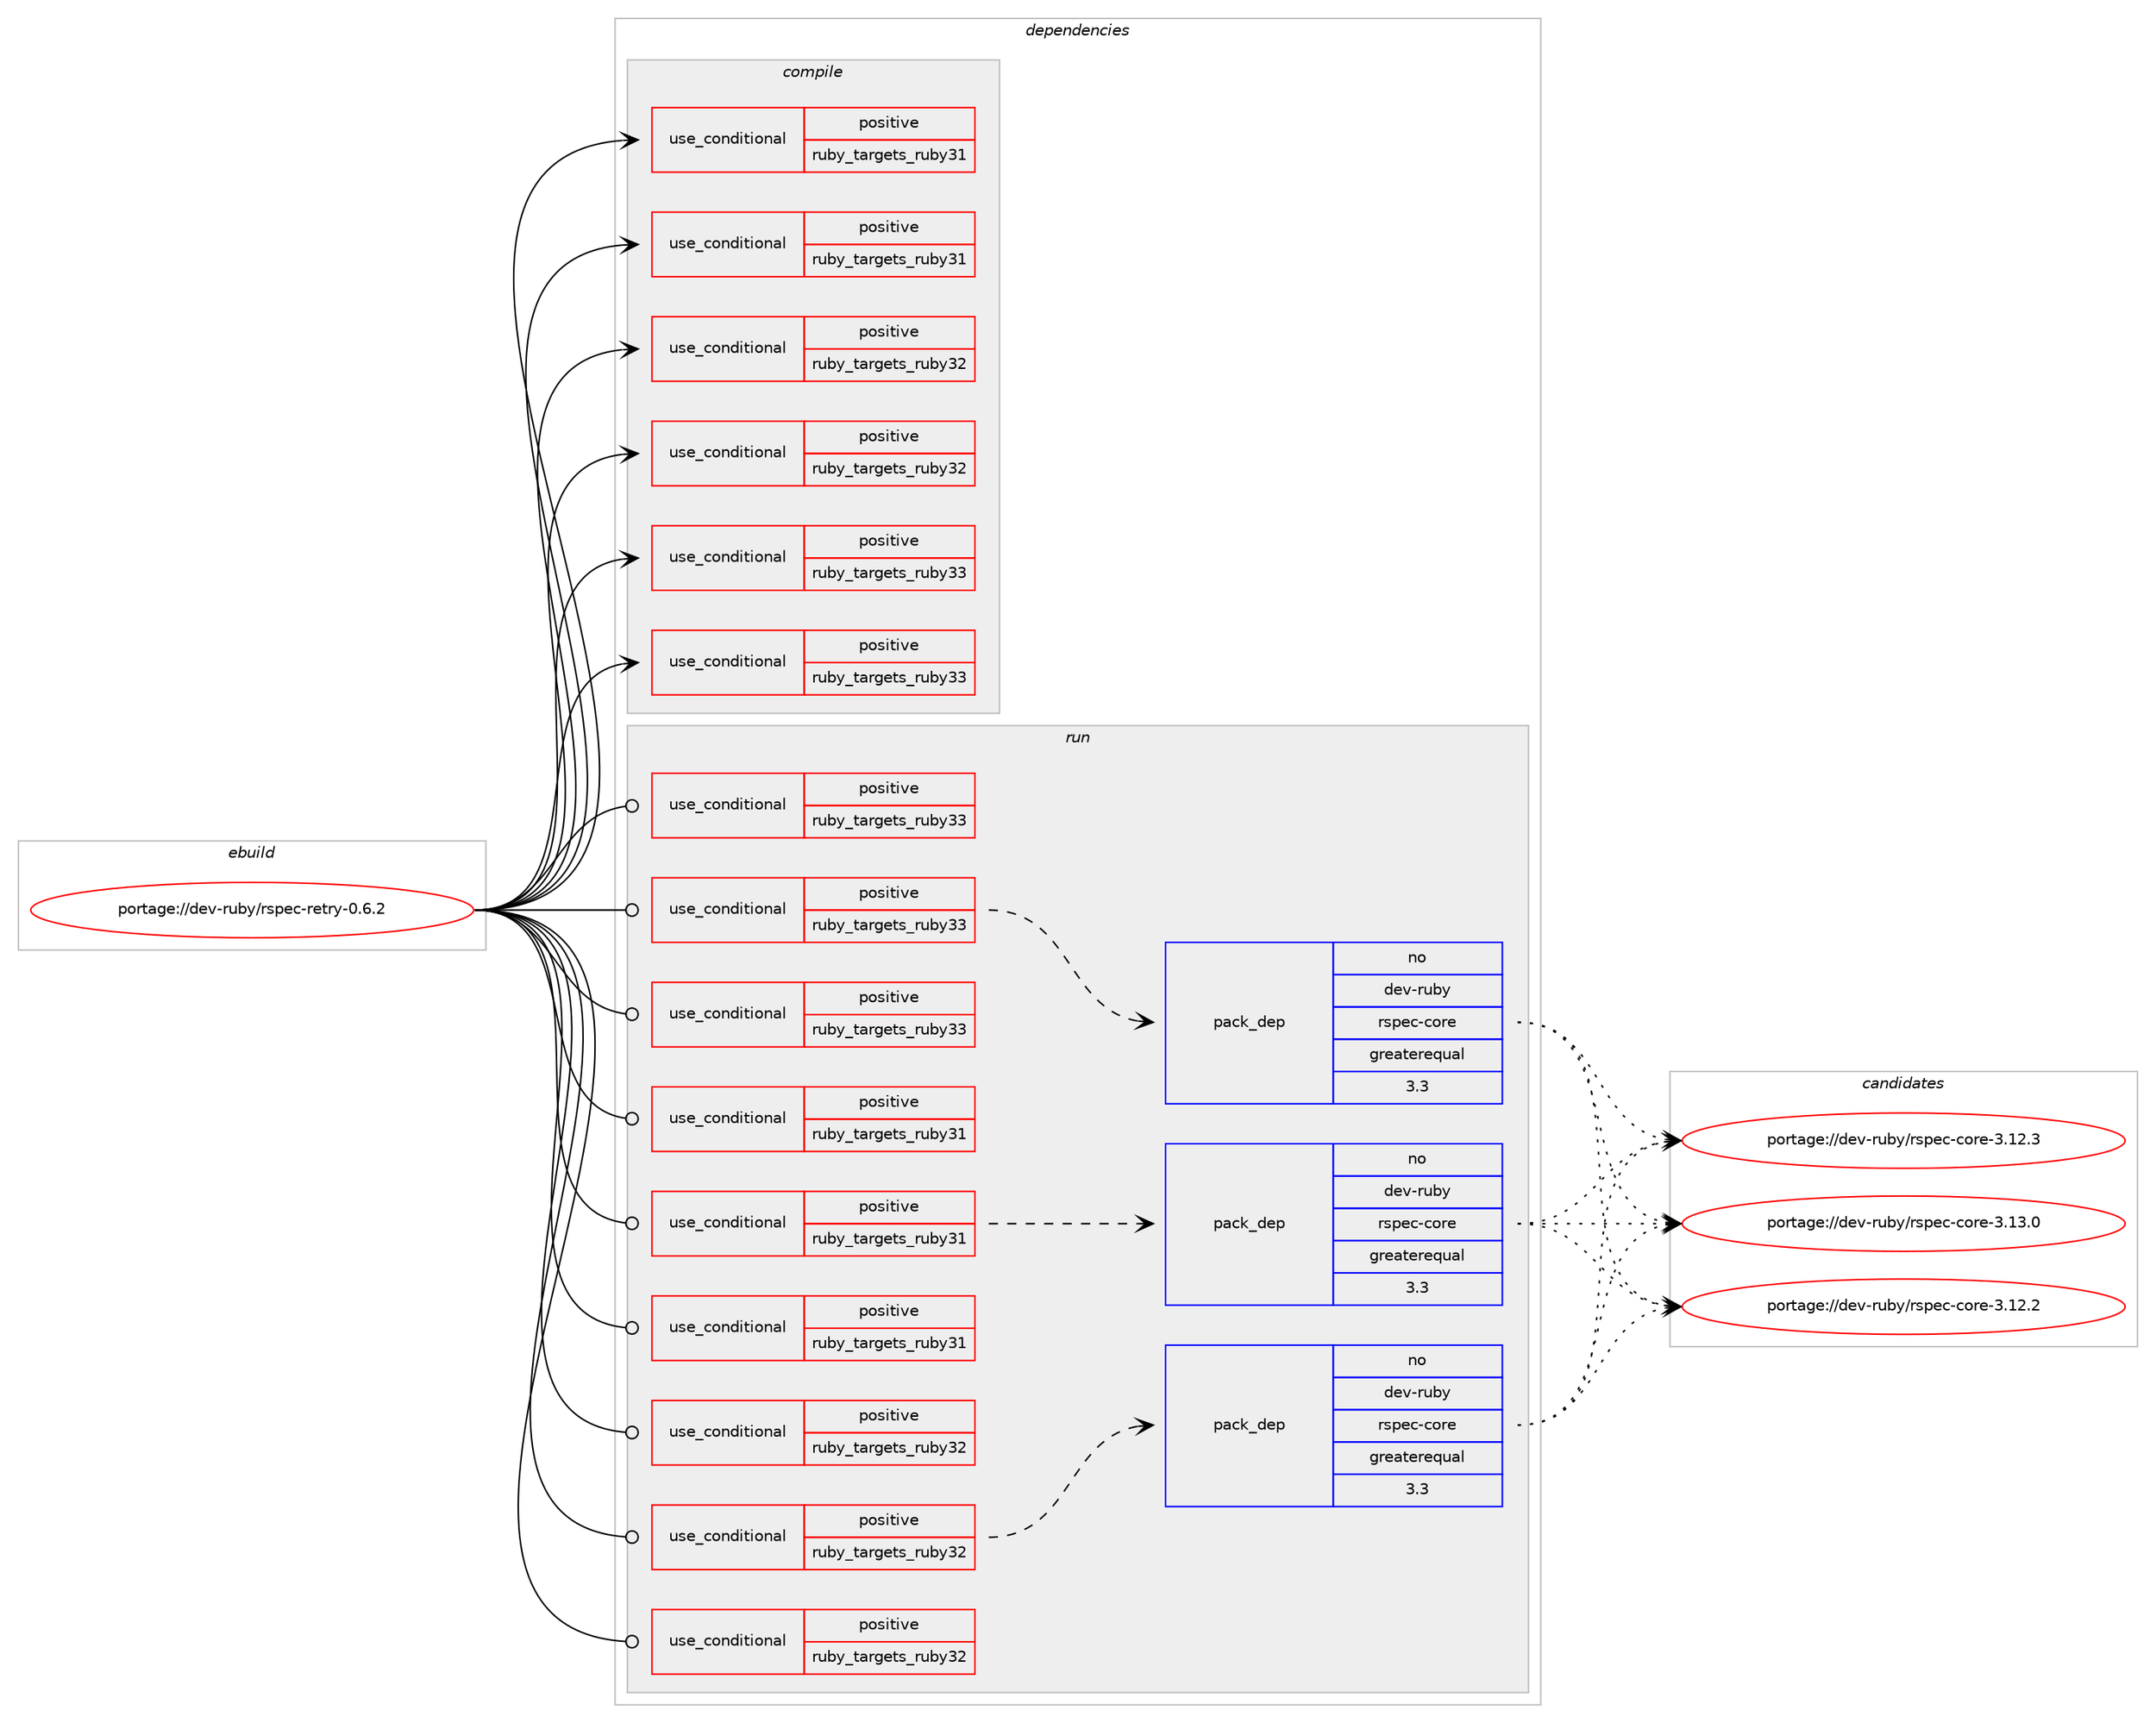 digraph prolog {

# *************
# Graph options
# *************

newrank=true;
concentrate=true;
compound=true;
graph [rankdir=LR,fontname=Helvetica,fontsize=10,ranksep=1.5];#, ranksep=2.5, nodesep=0.2];
edge  [arrowhead=vee];
node  [fontname=Helvetica,fontsize=10];

# **********
# The ebuild
# **********

subgraph cluster_leftcol {
color=gray;
rank=same;
label=<<i>ebuild</i>>;
id [label="portage://dev-ruby/rspec-retry-0.6.2", color=red, width=4, href="../dev-ruby/rspec-retry-0.6.2.svg"];
}

# ****************
# The dependencies
# ****************

subgraph cluster_midcol {
color=gray;
label=<<i>dependencies</i>>;
subgraph cluster_compile {
fillcolor="#eeeeee";
style=filled;
label=<<i>compile</i>>;
subgraph cond53787 {
dependency102523 [label=<<TABLE BORDER="0" CELLBORDER="1" CELLSPACING="0" CELLPADDING="4"><TR><TD ROWSPAN="3" CELLPADDING="10">use_conditional</TD></TR><TR><TD>positive</TD></TR><TR><TD>ruby_targets_ruby31</TD></TR></TABLE>>, shape=none, color=red];
# *** BEGIN UNKNOWN DEPENDENCY TYPE (TODO) ***
# dependency102523 -> package_dependency(portage://dev-ruby/rspec-retry-0.6.2,install,no,dev-lang,ruby,none,[,,],[slot(3.1)],[])
# *** END UNKNOWN DEPENDENCY TYPE (TODO) ***

}
id:e -> dependency102523:w [weight=20,style="solid",arrowhead="vee"];
subgraph cond53788 {
dependency102524 [label=<<TABLE BORDER="0" CELLBORDER="1" CELLSPACING="0" CELLPADDING="4"><TR><TD ROWSPAN="3" CELLPADDING="10">use_conditional</TD></TR><TR><TD>positive</TD></TR><TR><TD>ruby_targets_ruby31</TD></TR></TABLE>>, shape=none, color=red];
# *** BEGIN UNKNOWN DEPENDENCY TYPE (TODO) ***
# dependency102524 -> package_dependency(portage://dev-ruby/rspec-retry-0.6.2,install,no,virtual,rubygems,none,[,,],[],[use(enable(ruby_targets_ruby31),negative)])
# *** END UNKNOWN DEPENDENCY TYPE (TODO) ***

}
id:e -> dependency102524:w [weight=20,style="solid",arrowhead="vee"];
subgraph cond53789 {
dependency102525 [label=<<TABLE BORDER="0" CELLBORDER="1" CELLSPACING="0" CELLPADDING="4"><TR><TD ROWSPAN="3" CELLPADDING="10">use_conditional</TD></TR><TR><TD>positive</TD></TR><TR><TD>ruby_targets_ruby32</TD></TR></TABLE>>, shape=none, color=red];
# *** BEGIN UNKNOWN DEPENDENCY TYPE (TODO) ***
# dependency102525 -> package_dependency(portage://dev-ruby/rspec-retry-0.6.2,install,no,dev-lang,ruby,none,[,,],[slot(3.2)],[])
# *** END UNKNOWN DEPENDENCY TYPE (TODO) ***

}
id:e -> dependency102525:w [weight=20,style="solid",arrowhead="vee"];
subgraph cond53790 {
dependency102526 [label=<<TABLE BORDER="0" CELLBORDER="1" CELLSPACING="0" CELLPADDING="4"><TR><TD ROWSPAN="3" CELLPADDING="10">use_conditional</TD></TR><TR><TD>positive</TD></TR><TR><TD>ruby_targets_ruby32</TD></TR></TABLE>>, shape=none, color=red];
# *** BEGIN UNKNOWN DEPENDENCY TYPE (TODO) ***
# dependency102526 -> package_dependency(portage://dev-ruby/rspec-retry-0.6.2,install,no,virtual,rubygems,none,[,,],[],[use(enable(ruby_targets_ruby32),negative)])
# *** END UNKNOWN DEPENDENCY TYPE (TODO) ***

}
id:e -> dependency102526:w [weight=20,style="solid",arrowhead="vee"];
subgraph cond53791 {
dependency102527 [label=<<TABLE BORDER="0" CELLBORDER="1" CELLSPACING="0" CELLPADDING="4"><TR><TD ROWSPAN="3" CELLPADDING="10">use_conditional</TD></TR><TR><TD>positive</TD></TR><TR><TD>ruby_targets_ruby33</TD></TR></TABLE>>, shape=none, color=red];
# *** BEGIN UNKNOWN DEPENDENCY TYPE (TODO) ***
# dependency102527 -> package_dependency(portage://dev-ruby/rspec-retry-0.6.2,install,no,dev-lang,ruby,none,[,,],[slot(3.3)],[])
# *** END UNKNOWN DEPENDENCY TYPE (TODO) ***

}
id:e -> dependency102527:w [weight=20,style="solid",arrowhead="vee"];
subgraph cond53792 {
dependency102528 [label=<<TABLE BORDER="0" CELLBORDER="1" CELLSPACING="0" CELLPADDING="4"><TR><TD ROWSPAN="3" CELLPADDING="10">use_conditional</TD></TR><TR><TD>positive</TD></TR><TR><TD>ruby_targets_ruby33</TD></TR></TABLE>>, shape=none, color=red];
# *** BEGIN UNKNOWN DEPENDENCY TYPE (TODO) ***
# dependency102528 -> package_dependency(portage://dev-ruby/rspec-retry-0.6.2,install,no,virtual,rubygems,none,[,,],[],[use(enable(ruby_targets_ruby33),negative)])
# *** END UNKNOWN DEPENDENCY TYPE (TODO) ***

}
id:e -> dependency102528:w [weight=20,style="solid",arrowhead="vee"];
}
subgraph cluster_compileandrun {
fillcolor="#eeeeee";
style=filled;
label=<<i>compile and run</i>>;
}
subgraph cluster_run {
fillcolor="#eeeeee";
style=filled;
label=<<i>run</i>>;
subgraph cond53793 {
dependency102529 [label=<<TABLE BORDER="0" CELLBORDER="1" CELLSPACING="0" CELLPADDING="4"><TR><TD ROWSPAN="3" CELLPADDING="10">use_conditional</TD></TR><TR><TD>positive</TD></TR><TR><TD>ruby_targets_ruby31</TD></TR></TABLE>>, shape=none, color=red];
# *** BEGIN UNKNOWN DEPENDENCY TYPE (TODO) ***
# dependency102529 -> package_dependency(portage://dev-ruby/rspec-retry-0.6.2,run,no,dev-lang,ruby,none,[,,],[slot(3.1)],[])
# *** END UNKNOWN DEPENDENCY TYPE (TODO) ***

}
id:e -> dependency102529:w [weight=20,style="solid",arrowhead="odot"];
subgraph cond53794 {
dependency102530 [label=<<TABLE BORDER="0" CELLBORDER="1" CELLSPACING="0" CELLPADDING="4"><TR><TD ROWSPAN="3" CELLPADDING="10">use_conditional</TD></TR><TR><TD>positive</TD></TR><TR><TD>ruby_targets_ruby31</TD></TR></TABLE>>, shape=none, color=red];
subgraph pack47369 {
dependency102531 [label=<<TABLE BORDER="0" CELLBORDER="1" CELLSPACING="0" CELLPADDING="4" WIDTH="220"><TR><TD ROWSPAN="6" CELLPADDING="30">pack_dep</TD></TR><TR><TD WIDTH="110">no</TD></TR><TR><TD>dev-ruby</TD></TR><TR><TD>rspec-core</TD></TR><TR><TD>greaterequal</TD></TR><TR><TD>3.3</TD></TR></TABLE>>, shape=none, color=blue];
}
dependency102530:e -> dependency102531:w [weight=20,style="dashed",arrowhead="vee"];
}
id:e -> dependency102530:w [weight=20,style="solid",arrowhead="odot"];
subgraph cond53795 {
dependency102532 [label=<<TABLE BORDER="0" CELLBORDER="1" CELLSPACING="0" CELLPADDING="4"><TR><TD ROWSPAN="3" CELLPADDING="10">use_conditional</TD></TR><TR><TD>positive</TD></TR><TR><TD>ruby_targets_ruby31</TD></TR></TABLE>>, shape=none, color=red];
# *** BEGIN UNKNOWN DEPENDENCY TYPE (TODO) ***
# dependency102532 -> package_dependency(portage://dev-ruby/rspec-retry-0.6.2,run,no,virtual,rubygems,none,[,,],[],[use(enable(ruby_targets_ruby31),negative)])
# *** END UNKNOWN DEPENDENCY TYPE (TODO) ***

}
id:e -> dependency102532:w [weight=20,style="solid",arrowhead="odot"];
subgraph cond53796 {
dependency102533 [label=<<TABLE BORDER="0" CELLBORDER="1" CELLSPACING="0" CELLPADDING="4"><TR><TD ROWSPAN="3" CELLPADDING="10">use_conditional</TD></TR><TR><TD>positive</TD></TR><TR><TD>ruby_targets_ruby32</TD></TR></TABLE>>, shape=none, color=red];
# *** BEGIN UNKNOWN DEPENDENCY TYPE (TODO) ***
# dependency102533 -> package_dependency(portage://dev-ruby/rspec-retry-0.6.2,run,no,dev-lang,ruby,none,[,,],[slot(3.2)],[])
# *** END UNKNOWN DEPENDENCY TYPE (TODO) ***

}
id:e -> dependency102533:w [weight=20,style="solid",arrowhead="odot"];
subgraph cond53797 {
dependency102534 [label=<<TABLE BORDER="0" CELLBORDER="1" CELLSPACING="0" CELLPADDING="4"><TR><TD ROWSPAN="3" CELLPADDING="10">use_conditional</TD></TR><TR><TD>positive</TD></TR><TR><TD>ruby_targets_ruby32</TD></TR></TABLE>>, shape=none, color=red];
subgraph pack47370 {
dependency102535 [label=<<TABLE BORDER="0" CELLBORDER="1" CELLSPACING="0" CELLPADDING="4" WIDTH="220"><TR><TD ROWSPAN="6" CELLPADDING="30">pack_dep</TD></TR><TR><TD WIDTH="110">no</TD></TR><TR><TD>dev-ruby</TD></TR><TR><TD>rspec-core</TD></TR><TR><TD>greaterequal</TD></TR><TR><TD>3.3</TD></TR></TABLE>>, shape=none, color=blue];
}
dependency102534:e -> dependency102535:w [weight=20,style="dashed",arrowhead="vee"];
}
id:e -> dependency102534:w [weight=20,style="solid",arrowhead="odot"];
subgraph cond53798 {
dependency102536 [label=<<TABLE BORDER="0" CELLBORDER="1" CELLSPACING="0" CELLPADDING="4"><TR><TD ROWSPAN="3" CELLPADDING="10">use_conditional</TD></TR><TR><TD>positive</TD></TR><TR><TD>ruby_targets_ruby32</TD></TR></TABLE>>, shape=none, color=red];
# *** BEGIN UNKNOWN DEPENDENCY TYPE (TODO) ***
# dependency102536 -> package_dependency(portage://dev-ruby/rspec-retry-0.6.2,run,no,virtual,rubygems,none,[,,],[],[use(enable(ruby_targets_ruby32),negative)])
# *** END UNKNOWN DEPENDENCY TYPE (TODO) ***

}
id:e -> dependency102536:w [weight=20,style="solid",arrowhead="odot"];
subgraph cond53799 {
dependency102537 [label=<<TABLE BORDER="0" CELLBORDER="1" CELLSPACING="0" CELLPADDING="4"><TR><TD ROWSPAN="3" CELLPADDING="10">use_conditional</TD></TR><TR><TD>positive</TD></TR><TR><TD>ruby_targets_ruby33</TD></TR></TABLE>>, shape=none, color=red];
# *** BEGIN UNKNOWN DEPENDENCY TYPE (TODO) ***
# dependency102537 -> package_dependency(portage://dev-ruby/rspec-retry-0.6.2,run,no,dev-lang,ruby,none,[,,],[slot(3.3)],[])
# *** END UNKNOWN DEPENDENCY TYPE (TODO) ***

}
id:e -> dependency102537:w [weight=20,style="solid",arrowhead="odot"];
subgraph cond53800 {
dependency102538 [label=<<TABLE BORDER="0" CELLBORDER="1" CELLSPACING="0" CELLPADDING="4"><TR><TD ROWSPAN="3" CELLPADDING="10">use_conditional</TD></TR><TR><TD>positive</TD></TR><TR><TD>ruby_targets_ruby33</TD></TR></TABLE>>, shape=none, color=red];
subgraph pack47371 {
dependency102539 [label=<<TABLE BORDER="0" CELLBORDER="1" CELLSPACING="0" CELLPADDING="4" WIDTH="220"><TR><TD ROWSPAN="6" CELLPADDING="30">pack_dep</TD></TR><TR><TD WIDTH="110">no</TD></TR><TR><TD>dev-ruby</TD></TR><TR><TD>rspec-core</TD></TR><TR><TD>greaterequal</TD></TR><TR><TD>3.3</TD></TR></TABLE>>, shape=none, color=blue];
}
dependency102538:e -> dependency102539:w [weight=20,style="dashed",arrowhead="vee"];
}
id:e -> dependency102538:w [weight=20,style="solid",arrowhead="odot"];
subgraph cond53801 {
dependency102540 [label=<<TABLE BORDER="0" CELLBORDER="1" CELLSPACING="0" CELLPADDING="4"><TR><TD ROWSPAN="3" CELLPADDING="10">use_conditional</TD></TR><TR><TD>positive</TD></TR><TR><TD>ruby_targets_ruby33</TD></TR></TABLE>>, shape=none, color=red];
# *** BEGIN UNKNOWN DEPENDENCY TYPE (TODO) ***
# dependency102540 -> package_dependency(portage://dev-ruby/rspec-retry-0.6.2,run,no,virtual,rubygems,none,[,,],[],[use(enable(ruby_targets_ruby33),negative)])
# *** END UNKNOWN DEPENDENCY TYPE (TODO) ***

}
id:e -> dependency102540:w [weight=20,style="solid",arrowhead="odot"];
}
}

# **************
# The candidates
# **************

subgraph cluster_choices {
rank=same;
color=gray;
label=<<i>candidates</i>>;

subgraph choice47369 {
color=black;
nodesep=1;
choice10010111845114117981214711411511210199459911111410145514649504650 [label="portage://dev-ruby/rspec-core-3.12.2", color=red, width=4,href="../dev-ruby/rspec-core-3.12.2.svg"];
choice10010111845114117981214711411511210199459911111410145514649504651 [label="portage://dev-ruby/rspec-core-3.12.3", color=red, width=4,href="../dev-ruby/rspec-core-3.12.3.svg"];
choice10010111845114117981214711411511210199459911111410145514649514648 [label="portage://dev-ruby/rspec-core-3.13.0", color=red, width=4,href="../dev-ruby/rspec-core-3.13.0.svg"];
dependency102531:e -> choice10010111845114117981214711411511210199459911111410145514649504650:w [style=dotted,weight="100"];
dependency102531:e -> choice10010111845114117981214711411511210199459911111410145514649504651:w [style=dotted,weight="100"];
dependency102531:e -> choice10010111845114117981214711411511210199459911111410145514649514648:w [style=dotted,weight="100"];
}
subgraph choice47370 {
color=black;
nodesep=1;
choice10010111845114117981214711411511210199459911111410145514649504650 [label="portage://dev-ruby/rspec-core-3.12.2", color=red, width=4,href="../dev-ruby/rspec-core-3.12.2.svg"];
choice10010111845114117981214711411511210199459911111410145514649504651 [label="portage://dev-ruby/rspec-core-3.12.3", color=red, width=4,href="../dev-ruby/rspec-core-3.12.3.svg"];
choice10010111845114117981214711411511210199459911111410145514649514648 [label="portage://dev-ruby/rspec-core-3.13.0", color=red, width=4,href="../dev-ruby/rspec-core-3.13.0.svg"];
dependency102535:e -> choice10010111845114117981214711411511210199459911111410145514649504650:w [style=dotted,weight="100"];
dependency102535:e -> choice10010111845114117981214711411511210199459911111410145514649504651:w [style=dotted,weight="100"];
dependency102535:e -> choice10010111845114117981214711411511210199459911111410145514649514648:w [style=dotted,weight="100"];
}
subgraph choice47371 {
color=black;
nodesep=1;
choice10010111845114117981214711411511210199459911111410145514649504650 [label="portage://dev-ruby/rspec-core-3.12.2", color=red, width=4,href="../dev-ruby/rspec-core-3.12.2.svg"];
choice10010111845114117981214711411511210199459911111410145514649504651 [label="portage://dev-ruby/rspec-core-3.12.3", color=red, width=4,href="../dev-ruby/rspec-core-3.12.3.svg"];
choice10010111845114117981214711411511210199459911111410145514649514648 [label="portage://dev-ruby/rspec-core-3.13.0", color=red, width=4,href="../dev-ruby/rspec-core-3.13.0.svg"];
dependency102539:e -> choice10010111845114117981214711411511210199459911111410145514649504650:w [style=dotted,weight="100"];
dependency102539:e -> choice10010111845114117981214711411511210199459911111410145514649504651:w [style=dotted,weight="100"];
dependency102539:e -> choice10010111845114117981214711411511210199459911111410145514649514648:w [style=dotted,weight="100"];
}
}

}
